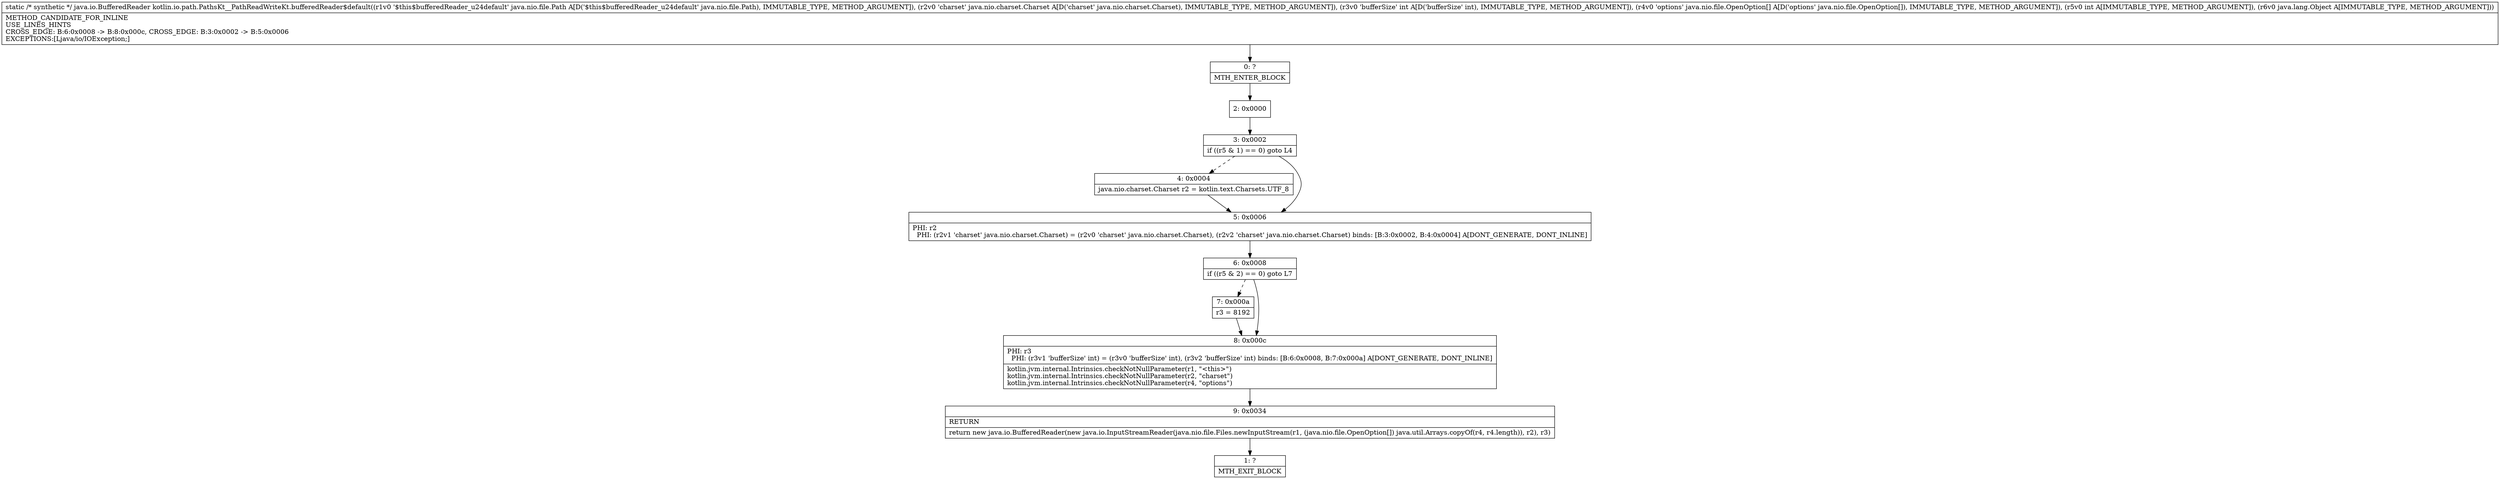 digraph "CFG forkotlin.io.path.PathsKt__PathReadWriteKt.bufferedReader$default(Ljava\/nio\/file\/Path;Ljava\/nio\/charset\/Charset;I[Ljava\/nio\/file\/OpenOption;ILjava\/lang\/Object;)Ljava\/io\/BufferedReader;" {
Node_0 [shape=record,label="{0\:\ ?|MTH_ENTER_BLOCK\l}"];
Node_2 [shape=record,label="{2\:\ 0x0000}"];
Node_3 [shape=record,label="{3\:\ 0x0002|if ((r5 & 1) == 0) goto L4\l}"];
Node_4 [shape=record,label="{4\:\ 0x0004|java.nio.charset.Charset r2 = kotlin.text.Charsets.UTF_8\l}"];
Node_5 [shape=record,label="{5\:\ 0x0006|PHI: r2 \l  PHI: (r2v1 'charset' java.nio.charset.Charset) = (r2v0 'charset' java.nio.charset.Charset), (r2v2 'charset' java.nio.charset.Charset) binds: [B:3:0x0002, B:4:0x0004] A[DONT_GENERATE, DONT_INLINE]\l}"];
Node_6 [shape=record,label="{6\:\ 0x0008|if ((r5 & 2) == 0) goto L7\l}"];
Node_7 [shape=record,label="{7\:\ 0x000a|r3 = 8192\l}"];
Node_8 [shape=record,label="{8\:\ 0x000c|PHI: r3 \l  PHI: (r3v1 'bufferSize' int) = (r3v0 'bufferSize' int), (r3v2 'bufferSize' int) binds: [B:6:0x0008, B:7:0x000a] A[DONT_GENERATE, DONT_INLINE]\l|kotlin.jvm.internal.Intrinsics.checkNotNullParameter(r1, \"\<this\>\")\lkotlin.jvm.internal.Intrinsics.checkNotNullParameter(r2, \"charset\")\lkotlin.jvm.internal.Intrinsics.checkNotNullParameter(r4, \"options\")\l}"];
Node_9 [shape=record,label="{9\:\ 0x0034|RETURN\l|return new java.io.BufferedReader(new java.io.InputStreamReader(java.nio.file.Files.newInputStream(r1, (java.nio.file.OpenOption[]) java.util.Arrays.copyOf(r4, r4.length)), r2), r3)\l}"];
Node_1 [shape=record,label="{1\:\ ?|MTH_EXIT_BLOCK\l}"];
MethodNode[shape=record,label="{static \/* synthetic *\/ java.io.BufferedReader kotlin.io.path.PathsKt__PathReadWriteKt.bufferedReader$default((r1v0 '$this$bufferedReader_u24default' java.nio.file.Path A[D('$this$bufferedReader_u24default' java.nio.file.Path), IMMUTABLE_TYPE, METHOD_ARGUMENT]), (r2v0 'charset' java.nio.charset.Charset A[D('charset' java.nio.charset.Charset), IMMUTABLE_TYPE, METHOD_ARGUMENT]), (r3v0 'bufferSize' int A[D('bufferSize' int), IMMUTABLE_TYPE, METHOD_ARGUMENT]), (r4v0 'options' java.nio.file.OpenOption[] A[D('options' java.nio.file.OpenOption[]), IMMUTABLE_TYPE, METHOD_ARGUMENT]), (r5v0 int A[IMMUTABLE_TYPE, METHOD_ARGUMENT]), (r6v0 java.lang.Object A[IMMUTABLE_TYPE, METHOD_ARGUMENT]))  | METHOD_CANDIDATE_FOR_INLINE\lUSE_LINES_HINTS\lCROSS_EDGE: B:6:0x0008 \-\> B:8:0x000c, CROSS_EDGE: B:3:0x0002 \-\> B:5:0x0006\lEXCEPTIONS:[Ljava\/io\/IOException;]\l}"];
MethodNode -> Node_0;Node_0 -> Node_2;
Node_2 -> Node_3;
Node_3 -> Node_4[style=dashed];
Node_3 -> Node_5;
Node_4 -> Node_5;
Node_5 -> Node_6;
Node_6 -> Node_7[style=dashed];
Node_6 -> Node_8;
Node_7 -> Node_8;
Node_8 -> Node_9;
Node_9 -> Node_1;
}

